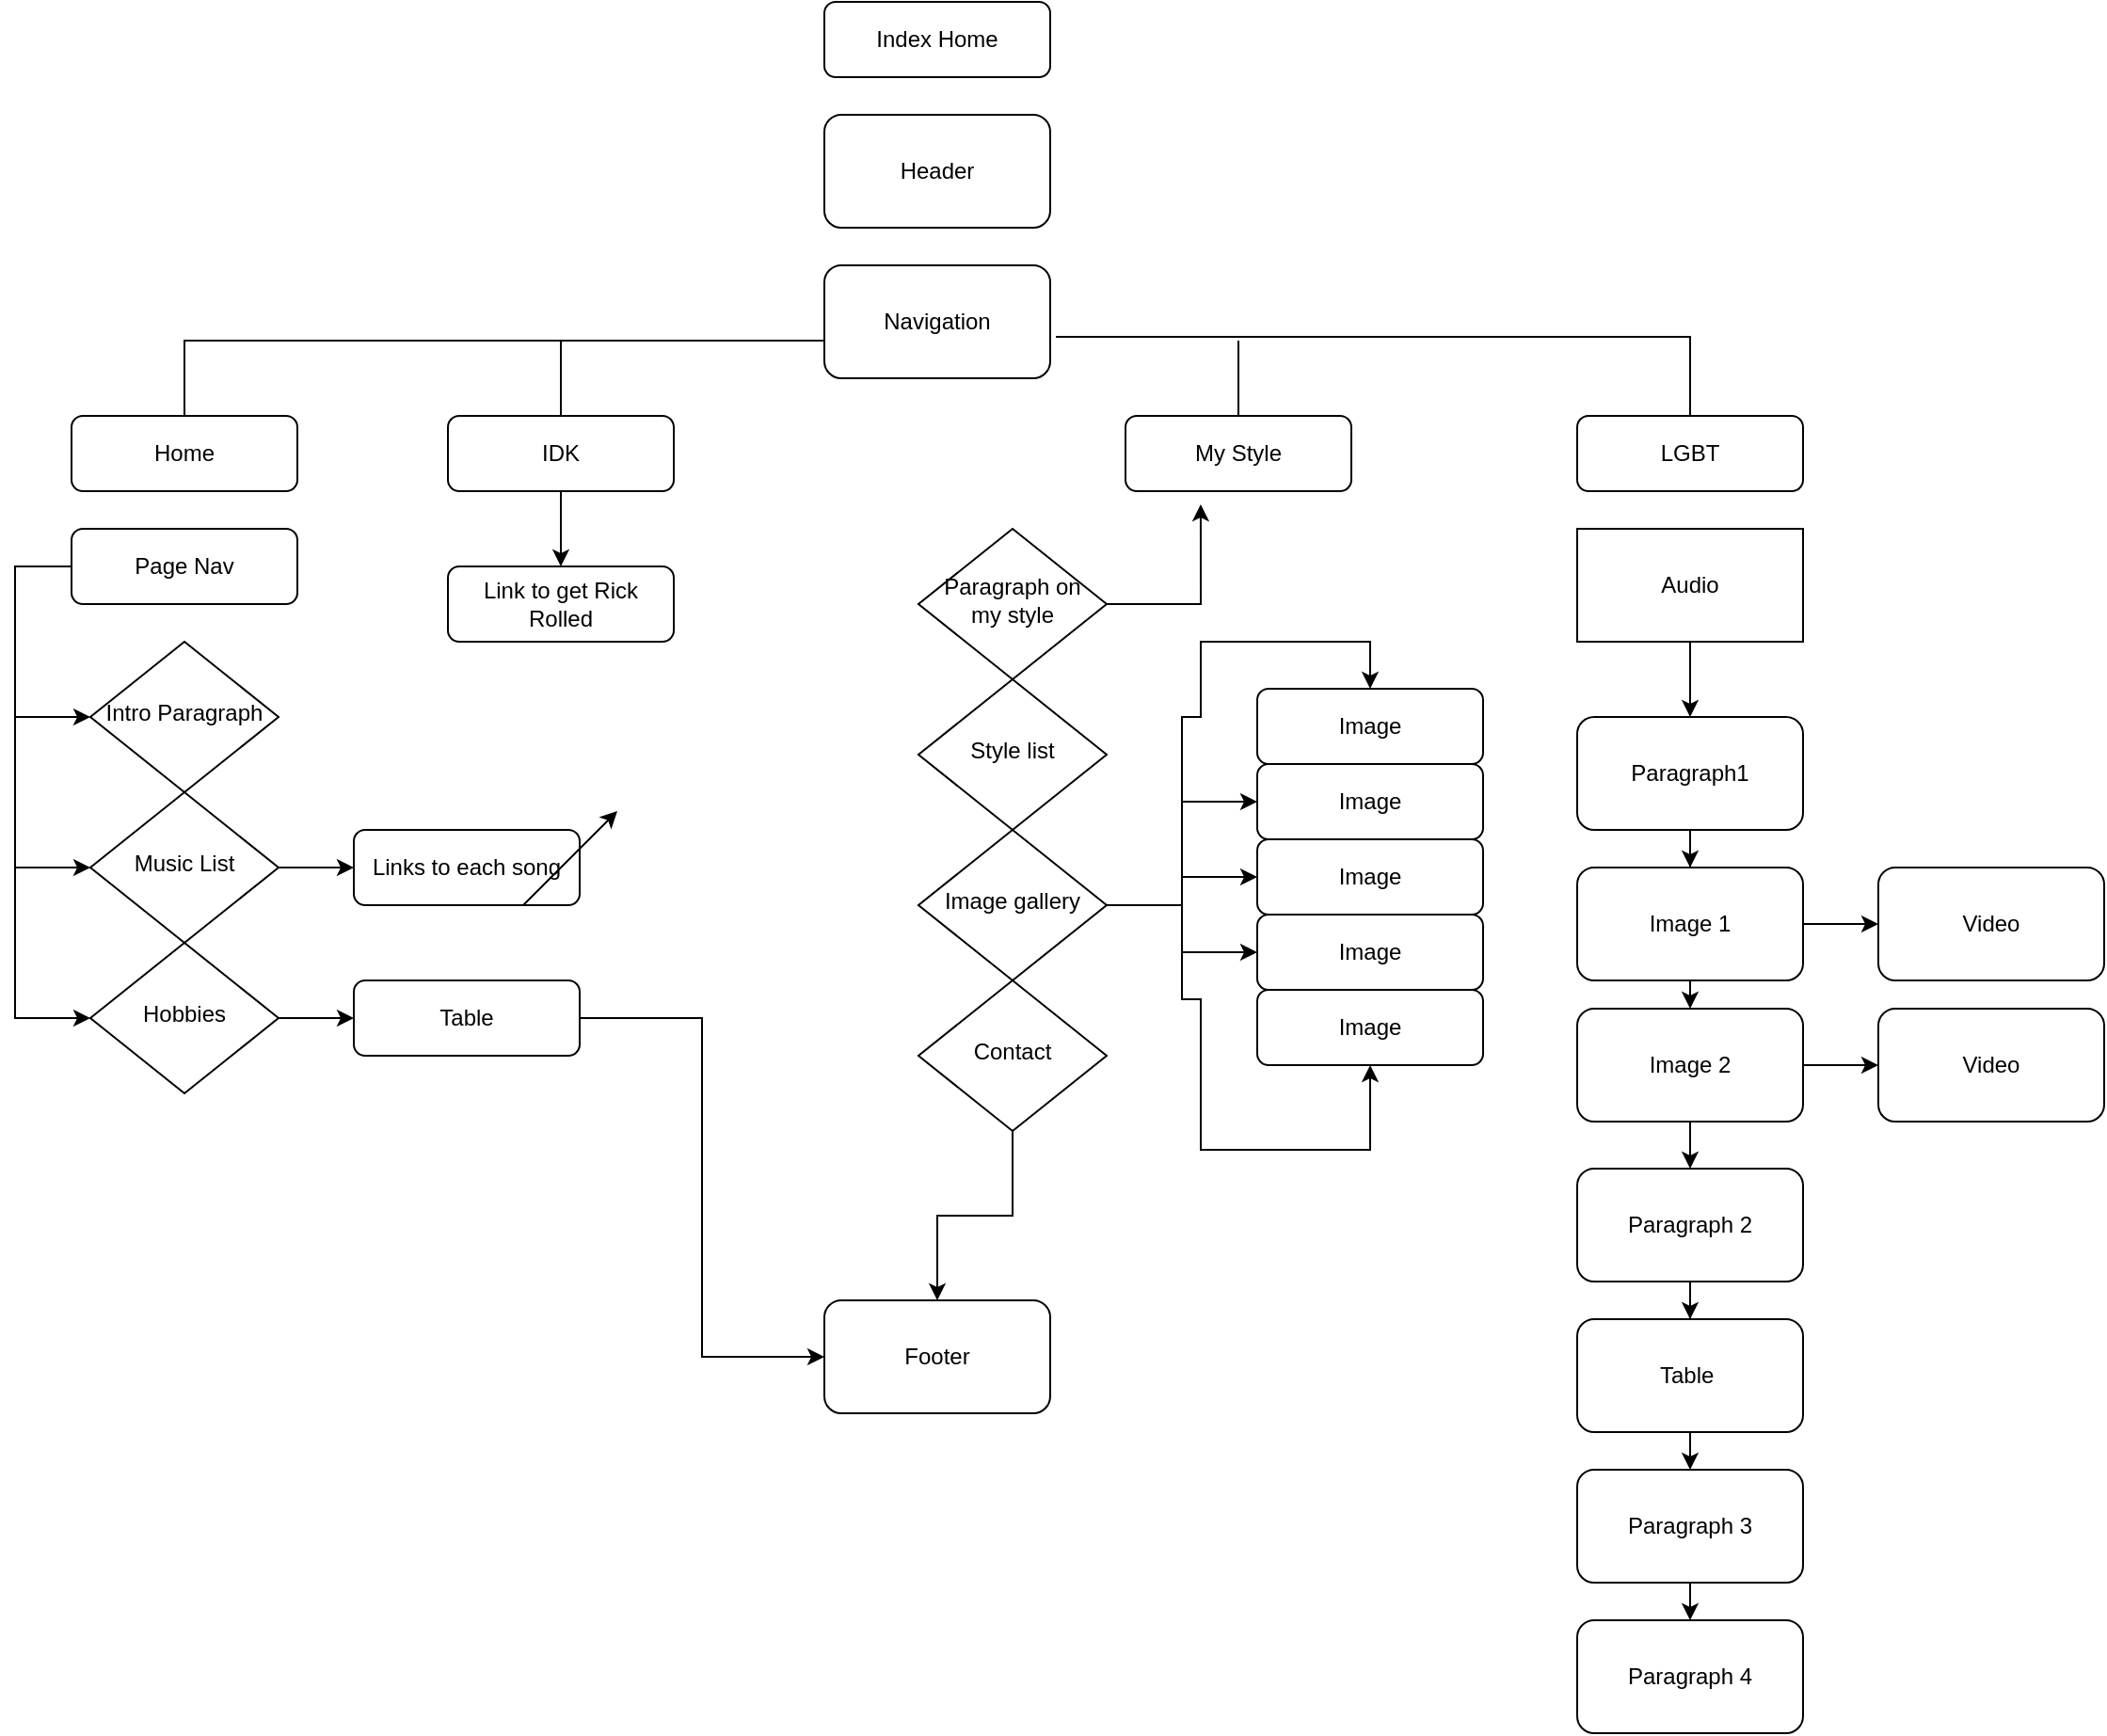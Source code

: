 <mxfile version="15.5.7" type="github">
  <diagram id="C5RBs43oDa-KdzZeNtuy" name="Page-1">
    <mxGraphModel dx="868" dy="482" grid="1" gridSize="10" guides="1" tooltips="1" connect="1" arrows="1" fold="1" page="1" pageScale="1" pageWidth="827" pageHeight="1169" math="0" shadow="0">
      <root>
        <mxCell id="WIyWlLk6GJQsqaUBKTNV-0" />
        <mxCell id="WIyWlLk6GJQsqaUBKTNV-1" parent="WIyWlLk6GJQsqaUBKTNV-0" />
        <mxCell id="WIyWlLk6GJQsqaUBKTNV-3" value="Index Home" style="rounded=1;whiteSpace=wrap;html=1;fontSize=12;glass=0;strokeWidth=1;shadow=0;" parent="WIyWlLk6GJQsqaUBKTNV-1" vertex="1">
          <mxGeometry x="520" y="20" width="120" height="40" as="geometry" />
        </mxCell>
        <mxCell id="WIyWlLk6GJQsqaUBKTNV-6" value="Intro Paragraph" style="rhombus;whiteSpace=wrap;html=1;shadow=0;fontFamily=Helvetica;fontSize=12;align=center;strokeWidth=1;spacing=6;spacingTop=-4;" parent="WIyWlLk6GJQsqaUBKTNV-1" vertex="1">
          <mxGeometry x="130" y="360" width="100" height="80" as="geometry" />
        </mxCell>
        <mxCell id="WIyWlLk6GJQsqaUBKTNV-7" value="Home" style="rounded=1;whiteSpace=wrap;html=1;fontSize=12;glass=0;strokeWidth=1;shadow=0;" parent="WIyWlLk6GJQsqaUBKTNV-1" vertex="1">
          <mxGeometry x="120" y="240" width="120" height="40" as="geometry" />
        </mxCell>
        <mxCell id="OWJtN39UtqV0IVS7BHwt-12" value="" style="edgeStyle=orthogonalEdgeStyle;rounded=0;orthogonalLoop=1;jettySize=auto;html=1;entryX=0.333;entryY=1.175;entryDx=0;entryDy=0;entryPerimeter=0;" edge="1" parent="WIyWlLk6GJQsqaUBKTNV-1" source="WIyWlLk6GJQsqaUBKTNV-10" target="0Y7FkQb1mfQwZkYvNu1i-2">
          <mxGeometry relative="1" as="geometry" />
        </mxCell>
        <mxCell id="WIyWlLk6GJQsqaUBKTNV-10" value="Paragraph on my style" style="rhombus;whiteSpace=wrap;html=1;shadow=0;fontFamily=Helvetica;fontSize=12;align=center;strokeWidth=1;spacing=6;spacingTop=-4;" parent="WIyWlLk6GJQsqaUBKTNV-1" vertex="1">
          <mxGeometry x="570" y="300" width="100" height="80" as="geometry" />
        </mxCell>
        <mxCell id="OWJtN39UtqV0IVS7BHwt-20" style="edgeStyle=orthogonalEdgeStyle;rounded=0;orthogonalLoop=1;jettySize=auto;html=1;entryX=0;entryY=0.5;entryDx=0;entryDy=0;" edge="1" parent="WIyWlLk6GJQsqaUBKTNV-1" source="WIyWlLk6GJQsqaUBKTNV-11" target="0Y7FkQb1mfQwZkYvNu1i-4">
          <mxGeometry relative="1" as="geometry">
            <Array as="points">
              <mxPoint x="90" y="320" />
              <mxPoint x="90" y="560" />
            </Array>
          </mxGeometry>
        </mxCell>
        <mxCell id="WIyWlLk6GJQsqaUBKTNV-11" value="Page Nav" style="rounded=1;whiteSpace=wrap;html=1;fontSize=12;glass=0;strokeWidth=1;shadow=0;" parent="WIyWlLk6GJQsqaUBKTNV-1" vertex="1">
          <mxGeometry x="120" y="300" width="120" height="40" as="geometry" />
        </mxCell>
        <mxCell id="WIyWlLk6GJQsqaUBKTNV-12" value="Link to get Rick Rolled" style="rounded=1;whiteSpace=wrap;html=1;fontSize=12;glass=0;strokeWidth=1;shadow=0;" parent="WIyWlLk6GJQsqaUBKTNV-1" vertex="1">
          <mxGeometry x="320" y="320" width="120" height="40" as="geometry" />
        </mxCell>
        <mxCell id="a3GKjRGJWeOGh6iZVuP2-44" style="edgeStyle=orthogonalEdgeStyle;rounded=0;orthogonalLoop=1;jettySize=auto;html=1;entryX=0.5;entryY=0;entryDx=0;entryDy=0;" parent="WIyWlLk6GJQsqaUBKTNV-1" source="0Y7FkQb1mfQwZkYvNu1i-0" target="WIyWlLk6GJQsqaUBKTNV-12" edge="1">
          <mxGeometry relative="1" as="geometry" />
        </mxCell>
        <mxCell id="0Y7FkQb1mfQwZkYvNu1i-0" value="IDK" style="rounded=1;whiteSpace=wrap;html=1;fontSize=12;glass=0;strokeWidth=1;shadow=0;" parent="WIyWlLk6GJQsqaUBKTNV-1" vertex="1">
          <mxGeometry x="320" y="240" width="120" height="40" as="geometry" />
        </mxCell>
        <mxCell id="0Y7FkQb1mfQwZkYvNu1i-1" value="LGBT" style="rounded=1;whiteSpace=wrap;html=1;fontSize=12;glass=0;strokeWidth=1;shadow=0;" parent="WIyWlLk6GJQsqaUBKTNV-1" vertex="1">
          <mxGeometry x="920" y="240" width="120" height="40" as="geometry" />
        </mxCell>
        <mxCell id="0Y7FkQb1mfQwZkYvNu1i-2" value="My Style" style="rounded=1;whiteSpace=wrap;html=1;fontSize=12;glass=0;strokeWidth=1;shadow=0;" parent="WIyWlLk6GJQsqaUBKTNV-1" vertex="1">
          <mxGeometry x="680" y="240" width="120" height="40" as="geometry" />
        </mxCell>
        <mxCell id="iEm-wwM7q4pxqRBO0HhZ-6" value="" style="edgeStyle=orthogonalEdgeStyle;rounded=0;orthogonalLoop=1;jettySize=auto;html=1;" parent="WIyWlLk6GJQsqaUBKTNV-1" source="0Y7FkQb1mfQwZkYvNu1i-3" target="iEm-wwM7q4pxqRBO0HhZ-4" edge="1">
          <mxGeometry relative="1" as="geometry" />
        </mxCell>
        <mxCell id="0Y7FkQb1mfQwZkYvNu1i-3" value="Music List" style="rhombus;whiteSpace=wrap;html=1;shadow=0;fontFamily=Helvetica;fontSize=12;align=center;strokeWidth=1;spacing=6;spacingTop=-4;" parent="WIyWlLk6GJQsqaUBKTNV-1" vertex="1">
          <mxGeometry x="130" y="440" width="100" height="80" as="geometry" />
        </mxCell>
        <mxCell id="iEm-wwM7q4pxqRBO0HhZ-7" value="" style="edgeStyle=orthogonalEdgeStyle;rounded=0;orthogonalLoop=1;jettySize=auto;html=1;" parent="WIyWlLk6GJQsqaUBKTNV-1" source="0Y7FkQb1mfQwZkYvNu1i-4" target="iEm-wwM7q4pxqRBO0HhZ-5" edge="1">
          <mxGeometry relative="1" as="geometry" />
        </mxCell>
        <mxCell id="0Y7FkQb1mfQwZkYvNu1i-4" value="Hobbies" style="rhombus;whiteSpace=wrap;html=1;shadow=0;fontFamily=Helvetica;fontSize=12;align=center;strokeWidth=1;spacing=6;spacingTop=-4;" parent="WIyWlLk6GJQsqaUBKTNV-1" vertex="1">
          <mxGeometry x="130" y="520" width="100" height="80" as="geometry" />
        </mxCell>
        <mxCell id="a3GKjRGJWeOGh6iZVuP2-0" value="" style="edgeStyle=orthogonalEdgeStyle;rounded=0;orthogonalLoop=1;jettySize=auto;html=1;" parent="WIyWlLk6GJQsqaUBKTNV-1" source="a3GKjRGJWeOGh6iZVuP2-1" target="a3GKjRGJWeOGh6iZVuP2-17" edge="1">
          <mxGeometry relative="1" as="geometry" />
        </mxCell>
        <mxCell id="a3GKjRGJWeOGh6iZVuP2-1" value="Paragraph1" style="whiteSpace=wrap;html=1;rounded=1;shadow=0;strokeWidth=1;glass=0;" parent="WIyWlLk6GJQsqaUBKTNV-1" vertex="1">
          <mxGeometry x="920" y="400" width="120" height="60" as="geometry" />
        </mxCell>
        <mxCell id="a3GKjRGJWeOGh6iZVuP2-4" value="Header" style="rounded=1;whiteSpace=wrap;html=1;" parent="WIyWlLk6GJQsqaUBKTNV-1" vertex="1">
          <mxGeometry x="520" y="80" width="120" height="60" as="geometry" />
        </mxCell>
        <mxCell id="a3GKjRGJWeOGh6iZVuP2-41" value="" style="edgeStyle=orthogonalEdgeStyle;rounded=0;orthogonalLoop=1;jettySize=auto;html=1;" parent="WIyWlLk6GJQsqaUBKTNV-1" source="a3GKjRGJWeOGh6iZVuP2-8" target="a3GKjRGJWeOGh6iZVuP2-1" edge="1">
          <mxGeometry relative="1" as="geometry" />
        </mxCell>
        <mxCell id="a3GKjRGJWeOGh6iZVuP2-8" value="Audio" style="rounded=0;whiteSpace=wrap;html=1;" parent="WIyWlLk6GJQsqaUBKTNV-1" vertex="1">
          <mxGeometry x="920" y="300" width="120" height="60" as="geometry" />
        </mxCell>
        <mxCell id="a3GKjRGJWeOGh6iZVuP2-11" value="Navigation" style="whiteSpace=wrap;html=1;rounded=1;" parent="WIyWlLk6GJQsqaUBKTNV-1" vertex="1">
          <mxGeometry x="520" y="160" width="120" height="60" as="geometry" />
        </mxCell>
        <mxCell id="a3GKjRGJWeOGh6iZVuP2-15" style="edgeStyle=orthogonalEdgeStyle;rounded=0;orthogonalLoop=1;jettySize=auto;html=1;exitX=1;exitY=0.5;exitDx=0;exitDy=0;entryX=0;entryY=0.5;entryDx=0;entryDy=0;" parent="WIyWlLk6GJQsqaUBKTNV-1" source="a3GKjRGJWeOGh6iZVuP2-17" target="a3GKjRGJWeOGh6iZVuP2-23" edge="1">
          <mxGeometry relative="1" as="geometry" />
        </mxCell>
        <mxCell id="a3GKjRGJWeOGh6iZVuP2-16" style="edgeStyle=orthogonalEdgeStyle;rounded=0;orthogonalLoop=1;jettySize=auto;html=1;exitX=0.5;exitY=1;exitDx=0;exitDy=0;entryX=0.5;entryY=0;entryDx=0;entryDy=0;" parent="WIyWlLk6GJQsqaUBKTNV-1" source="a3GKjRGJWeOGh6iZVuP2-17" target="a3GKjRGJWeOGh6iZVuP2-20" edge="1">
          <mxGeometry relative="1" as="geometry" />
        </mxCell>
        <mxCell id="a3GKjRGJWeOGh6iZVuP2-17" value="Image 1" style="whiteSpace=wrap;html=1;rounded=1;shadow=0;strokeWidth=1;glass=0;" parent="WIyWlLk6GJQsqaUBKTNV-1" vertex="1">
          <mxGeometry x="920" y="480" width="120" height="60" as="geometry" />
        </mxCell>
        <mxCell id="a3GKjRGJWeOGh6iZVuP2-18" style="edgeStyle=orthogonalEdgeStyle;rounded=0;orthogonalLoop=1;jettySize=auto;html=1;exitX=1;exitY=0.5;exitDx=0;exitDy=0;entryX=0;entryY=0.5;entryDx=0;entryDy=0;" parent="WIyWlLk6GJQsqaUBKTNV-1" source="a3GKjRGJWeOGh6iZVuP2-20" target="a3GKjRGJWeOGh6iZVuP2-24" edge="1">
          <mxGeometry relative="1" as="geometry" />
        </mxCell>
        <mxCell id="a3GKjRGJWeOGh6iZVuP2-19" style="edgeStyle=orthogonalEdgeStyle;rounded=0;orthogonalLoop=1;jettySize=auto;html=1;exitX=0.5;exitY=1;exitDx=0;exitDy=0;entryX=0.5;entryY=0;entryDx=0;entryDy=0;" parent="WIyWlLk6GJQsqaUBKTNV-1" source="a3GKjRGJWeOGh6iZVuP2-20" target="a3GKjRGJWeOGh6iZVuP2-22" edge="1">
          <mxGeometry relative="1" as="geometry" />
        </mxCell>
        <mxCell id="a3GKjRGJWeOGh6iZVuP2-20" value="Image 2" style="whiteSpace=wrap;html=1;rounded=1;shadow=0;strokeWidth=1;glass=0;" parent="WIyWlLk6GJQsqaUBKTNV-1" vertex="1">
          <mxGeometry x="920" y="555" width="120" height="60" as="geometry" />
        </mxCell>
        <mxCell id="a3GKjRGJWeOGh6iZVuP2-40" value="" style="edgeStyle=orthogonalEdgeStyle;rounded=0;orthogonalLoop=1;jettySize=auto;html=1;" parent="WIyWlLk6GJQsqaUBKTNV-1" source="a3GKjRGJWeOGh6iZVuP2-22" target="a3GKjRGJWeOGh6iZVuP2-34" edge="1">
          <mxGeometry relative="1" as="geometry" />
        </mxCell>
        <mxCell id="a3GKjRGJWeOGh6iZVuP2-22" value="Paragraph 2" style="whiteSpace=wrap;html=1;rounded=1;shadow=0;strokeWidth=1;glass=0;" parent="WIyWlLk6GJQsqaUBKTNV-1" vertex="1">
          <mxGeometry x="920" y="640" width="120" height="60" as="geometry" />
        </mxCell>
        <mxCell id="a3GKjRGJWeOGh6iZVuP2-23" value="Video" style="whiteSpace=wrap;html=1;rounded=1;shadow=0;strokeWidth=1;glass=0;" parent="WIyWlLk6GJQsqaUBKTNV-1" vertex="1">
          <mxGeometry x="1080" y="480" width="120" height="60" as="geometry" />
        </mxCell>
        <mxCell id="a3GKjRGJWeOGh6iZVuP2-24" value="Video" style="whiteSpace=wrap;html=1;rounded=1;shadow=0;strokeWidth=1;glass=0;" parent="WIyWlLk6GJQsqaUBKTNV-1" vertex="1">
          <mxGeometry x="1080" y="555" width="120" height="60" as="geometry" />
        </mxCell>
        <mxCell id="a3GKjRGJWeOGh6iZVuP2-33" style="edgeStyle=orthogonalEdgeStyle;rounded=0;orthogonalLoop=1;jettySize=auto;html=1;exitX=0.5;exitY=1;exitDx=0;exitDy=0;entryX=0.5;entryY=0;entryDx=0;entryDy=0;" parent="WIyWlLk6GJQsqaUBKTNV-1" source="a3GKjRGJWeOGh6iZVuP2-34" target="a3GKjRGJWeOGh6iZVuP2-36" edge="1">
          <mxGeometry relative="1" as="geometry" />
        </mxCell>
        <mxCell id="a3GKjRGJWeOGh6iZVuP2-34" value="Table&amp;nbsp;" style="rounded=1;whiteSpace=wrap;html=1;" parent="WIyWlLk6GJQsqaUBKTNV-1" vertex="1">
          <mxGeometry x="920" y="720" width="120" height="60" as="geometry" />
        </mxCell>
        <mxCell id="a3GKjRGJWeOGh6iZVuP2-35" style="edgeStyle=orthogonalEdgeStyle;rounded=0;orthogonalLoop=1;jettySize=auto;html=1;exitX=0.5;exitY=1;exitDx=0;exitDy=0;entryX=0.5;entryY=0;entryDx=0;entryDy=0;" parent="WIyWlLk6GJQsqaUBKTNV-1" source="a3GKjRGJWeOGh6iZVuP2-36" target="a3GKjRGJWeOGh6iZVuP2-38" edge="1">
          <mxGeometry relative="1" as="geometry" />
        </mxCell>
        <mxCell id="a3GKjRGJWeOGh6iZVuP2-36" value="Paragraph 3" style="whiteSpace=wrap;html=1;rounded=1;shadow=0;strokeWidth=1;glass=0;" parent="WIyWlLk6GJQsqaUBKTNV-1" vertex="1">
          <mxGeometry x="920" y="800" width="120" height="60" as="geometry" />
        </mxCell>
        <mxCell id="a3GKjRGJWeOGh6iZVuP2-38" value="Paragraph 4" style="whiteSpace=wrap;html=1;rounded=1;shadow=0;strokeWidth=1;glass=0;" parent="WIyWlLk6GJQsqaUBKTNV-1" vertex="1">
          <mxGeometry x="920" y="880" width="120" height="60" as="geometry" />
        </mxCell>
        <mxCell id="a3GKjRGJWeOGh6iZVuP2-39" value="Footer" style="whiteSpace=wrap;html=1;rounded=1;shadow=0;strokeWidth=1;glass=0;" parent="WIyWlLk6GJQsqaUBKTNV-1" vertex="1">
          <mxGeometry x="520" y="710" width="120" height="60" as="geometry" />
        </mxCell>
        <mxCell id="iEm-wwM7q4pxqRBO0HhZ-0" value="Style list" style="rhombus;whiteSpace=wrap;html=1;shadow=0;fontFamily=Helvetica;fontSize=12;align=center;strokeWidth=1;spacing=6;spacingTop=-4;" parent="WIyWlLk6GJQsqaUBKTNV-1" vertex="1">
          <mxGeometry x="570" y="380" width="100" height="80" as="geometry" />
        </mxCell>
        <mxCell id="OWJtN39UtqV0IVS7BHwt-13" value="" style="edgeStyle=orthogonalEdgeStyle;rounded=0;orthogonalLoop=1;jettySize=auto;html=1;" edge="1" parent="WIyWlLk6GJQsqaUBKTNV-1" source="iEm-wwM7q4pxqRBO0HhZ-1" target="OWJtN39UtqV0IVS7BHwt-9">
          <mxGeometry relative="1" as="geometry">
            <Array as="points">
              <mxPoint x="710" y="500" />
              <mxPoint x="710" y="525" />
            </Array>
          </mxGeometry>
        </mxCell>
        <mxCell id="iEm-wwM7q4pxqRBO0HhZ-1" value="Image gallery" style="rhombus;whiteSpace=wrap;html=1;shadow=0;fontFamily=Helvetica;fontSize=12;align=center;strokeWidth=1;spacing=6;spacingTop=-4;" parent="WIyWlLk6GJQsqaUBKTNV-1" vertex="1">
          <mxGeometry x="570" y="460" width="100" height="80" as="geometry" />
        </mxCell>
        <mxCell id="OWJtN39UtqV0IVS7BHwt-18" style="edgeStyle=orthogonalEdgeStyle;rounded=0;orthogonalLoop=1;jettySize=auto;html=1;entryX=0.5;entryY=0;entryDx=0;entryDy=0;" edge="1" parent="WIyWlLk6GJQsqaUBKTNV-1" source="iEm-wwM7q4pxqRBO0HhZ-2" target="a3GKjRGJWeOGh6iZVuP2-39">
          <mxGeometry relative="1" as="geometry" />
        </mxCell>
        <mxCell id="iEm-wwM7q4pxqRBO0HhZ-2" value="Contact" style="rhombus;whiteSpace=wrap;html=1;shadow=0;fontFamily=Helvetica;fontSize=12;align=center;strokeWidth=1;spacing=6;spacingTop=-4;" parent="WIyWlLk6GJQsqaUBKTNV-1" vertex="1">
          <mxGeometry x="570" y="540" width="100" height="80" as="geometry" />
        </mxCell>
        <mxCell id="iEm-wwM7q4pxqRBO0HhZ-3" value="Image" style="rounded=1;whiteSpace=wrap;html=1;fontSize=12;glass=0;strokeWidth=1;shadow=0;" parent="WIyWlLk6GJQsqaUBKTNV-1" vertex="1">
          <mxGeometry x="750" y="385" width="120" height="40" as="geometry" />
        </mxCell>
        <mxCell id="iEm-wwM7q4pxqRBO0HhZ-4" value="Links to each song" style="rounded=1;whiteSpace=wrap;html=1;fontSize=12;glass=0;strokeWidth=1;shadow=0;" parent="WIyWlLk6GJQsqaUBKTNV-1" vertex="1">
          <mxGeometry x="270" y="460" width="120" height="40" as="geometry" />
        </mxCell>
        <mxCell id="OWJtN39UtqV0IVS7BHwt-19" style="edgeStyle=orthogonalEdgeStyle;rounded=0;orthogonalLoop=1;jettySize=auto;html=1;entryX=0;entryY=0.5;entryDx=0;entryDy=0;" edge="1" parent="WIyWlLk6GJQsqaUBKTNV-1" source="iEm-wwM7q4pxqRBO0HhZ-5" target="a3GKjRGJWeOGh6iZVuP2-39">
          <mxGeometry relative="1" as="geometry" />
        </mxCell>
        <mxCell id="iEm-wwM7q4pxqRBO0HhZ-5" value="Table" style="rounded=1;whiteSpace=wrap;html=1;fontSize=12;glass=0;strokeWidth=1;shadow=0;" parent="WIyWlLk6GJQsqaUBKTNV-1" vertex="1">
          <mxGeometry x="270" y="540" width="120" height="40" as="geometry" />
        </mxCell>
        <mxCell id="OWJtN39UtqV0IVS7BHwt-2" value="" style="endArrow=none;html=1;rounded=0;exitX=0.5;exitY=0;exitDx=0;exitDy=0;" edge="1" parent="WIyWlLk6GJQsqaUBKTNV-1" source="WIyWlLk6GJQsqaUBKTNV-7">
          <mxGeometry width="50" height="50" relative="1" as="geometry">
            <mxPoint x="500" y="300" as="sourcePoint" />
            <mxPoint x="520" y="200" as="targetPoint" />
            <Array as="points">
              <mxPoint x="180" y="200" />
            </Array>
          </mxGeometry>
        </mxCell>
        <mxCell id="OWJtN39UtqV0IVS7BHwt-4" value="" style="endArrow=none;html=1;rounded=0;exitX=1.025;exitY=0.633;exitDx=0;exitDy=0;exitPerimeter=0;entryX=0.5;entryY=0;entryDx=0;entryDy=0;" edge="1" parent="WIyWlLk6GJQsqaUBKTNV-1" source="a3GKjRGJWeOGh6iZVuP2-11" target="0Y7FkQb1mfQwZkYvNu1i-1">
          <mxGeometry width="50" height="50" relative="1" as="geometry">
            <mxPoint x="760" y="200" as="sourcePoint" />
            <mxPoint x="990" y="198" as="targetPoint" />
            <Array as="points">
              <mxPoint x="980" y="198" />
            </Array>
          </mxGeometry>
        </mxCell>
        <mxCell id="OWJtN39UtqV0IVS7BHwt-5" value="" style="endArrow=none;html=1;rounded=0;exitX=0.5;exitY=0;exitDx=0;exitDy=0;" edge="1" parent="WIyWlLk6GJQsqaUBKTNV-1" source="0Y7FkQb1mfQwZkYvNu1i-0">
          <mxGeometry width="50" height="50" relative="1" as="geometry">
            <mxPoint x="340" y="250" as="sourcePoint" />
            <mxPoint x="380" y="200" as="targetPoint" />
          </mxGeometry>
        </mxCell>
        <mxCell id="OWJtN39UtqV0IVS7BHwt-6" value="" style="endArrow=none;html=1;rounded=0;exitX=0.5;exitY=0;exitDx=0;exitDy=0;" edge="1" parent="WIyWlLk6GJQsqaUBKTNV-1" source="0Y7FkQb1mfQwZkYvNu1i-2">
          <mxGeometry width="50" height="50" relative="1" as="geometry">
            <mxPoint x="390" y="250" as="sourcePoint" />
            <mxPoint x="740" y="200" as="targetPoint" />
            <Array as="points" />
          </mxGeometry>
        </mxCell>
        <mxCell id="OWJtN39UtqV0IVS7BHwt-7" value="Image" style="rounded=1;whiteSpace=wrap;html=1;fontSize=12;glass=0;strokeWidth=1;shadow=0;" vertex="1" parent="WIyWlLk6GJQsqaUBKTNV-1">
          <mxGeometry x="750" y="425" width="120" height="40" as="geometry" />
        </mxCell>
        <mxCell id="OWJtN39UtqV0IVS7BHwt-8" value="Image" style="rounded=1;whiteSpace=wrap;html=1;fontSize=12;glass=0;strokeWidth=1;shadow=0;" vertex="1" parent="WIyWlLk6GJQsqaUBKTNV-1">
          <mxGeometry x="750" y="465" width="120" height="40" as="geometry" />
        </mxCell>
        <mxCell id="OWJtN39UtqV0IVS7BHwt-9" value="Image" style="rounded=1;whiteSpace=wrap;html=1;fontSize=12;glass=0;strokeWidth=1;shadow=0;" vertex="1" parent="WIyWlLk6GJQsqaUBKTNV-1">
          <mxGeometry x="750" y="505" width="120" height="40" as="geometry" />
        </mxCell>
        <mxCell id="OWJtN39UtqV0IVS7BHwt-10" value="Image" style="rounded=1;whiteSpace=wrap;html=1;fontSize=12;glass=0;strokeWidth=1;shadow=0;" vertex="1" parent="WIyWlLk6GJQsqaUBKTNV-1">
          <mxGeometry x="750" y="545" width="120" height="40" as="geometry" />
        </mxCell>
        <mxCell id="OWJtN39UtqV0IVS7BHwt-14" value="" style="edgeStyle=orthogonalEdgeStyle;rounded=0;orthogonalLoop=1;jettySize=auto;html=1;entryX=0.5;entryY=1;entryDx=0;entryDy=0;" edge="1" parent="WIyWlLk6GJQsqaUBKTNV-1" target="OWJtN39UtqV0IVS7BHwt-10">
          <mxGeometry relative="1" as="geometry">
            <mxPoint x="710" y="510" as="sourcePoint" />
            <mxPoint x="820" y="610" as="targetPoint" />
            <Array as="points">
              <mxPoint x="710" y="550" />
              <mxPoint x="720" y="550" />
              <mxPoint x="720" y="630" />
              <mxPoint x="810" y="630" />
            </Array>
          </mxGeometry>
        </mxCell>
        <mxCell id="OWJtN39UtqV0IVS7BHwt-15" value="" style="edgeStyle=orthogonalEdgeStyle;rounded=0;orthogonalLoop=1;jettySize=auto;html=1;entryX=0.5;entryY=0;entryDx=0;entryDy=0;" edge="1" parent="WIyWlLk6GJQsqaUBKTNV-1" target="iEm-wwM7q4pxqRBO0HhZ-3">
          <mxGeometry relative="1" as="geometry">
            <mxPoint x="710" y="500" as="sourcePoint" />
            <mxPoint x="760" y="360" as="targetPoint" />
            <Array as="points">
              <mxPoint x="710" y="400" />
              <mxPoint x="720" y="400" />
              <mxPoint x="720" y="360" />
              <mxPoint x="810" y="360" />
            </Array>
          </mxGeometry>
        </mxCell>
        <mxCell id="OWJtN39UtqV0IVS7BHwt-16" value="" style="endArrow=classic;html=1;rounded=0;entryX=0;entryY=0.5;entryDx=0;entryDy=0;" edge="1" parent="WIyWlLk6GJQsqaUBKTNV-1" target="OWJtN39UtqV0IVS7BHwt-7">
          <mxGeometry width="50" height="50" relative="1" as="geometry">
            <mxPoint x="710" y="445" as="sourcePoint" />
            <mxPoint x="720" y="380" as="targetPoint" />
          </mxGeometry>
        </mxCell>
        <mxCell id="OWJtN39UtqV0IVS7BHwt-17" value="" style="endArrow=classic;html=1;rounded=0;entryX=0;entryY=0.5;entryDx=0;entryDy=0;" edge="1" parent="WIyWlLk6GJQsqaUBKTNV-1" target="OWJtN39UtqV0IVS7BHwt-8">
          <mxGeometry width="50" height="50" relative="1" as="geometry">
            <mxPoint x="710" y="485" as="sourcePoint" />
            <mxPoint x="760" y="455" as="targetPoint" />
          </mxGeometry>
        </mxCell>
        <mxCell id="OWJtN39UtqV0IVS7BHwt-21" value="" style="endArrow=classic;html=1;rounded=0;" edge="1" parent="WIyWlLk6GJQsqaUBKTNV-1">
          <mxGeometry width="50" height="50" relative="1" as="geometry">
            <mxPoint x="360" y="500" as="sourcePoint" />
            <mxPoint x="410" y="450" as="targetPoint" />
          </mxGeometry>
        </mxCell>
        <mxCell id="OWJtN39UtqV0IVS7BHwt-22" value="" style="endArrow=classic;html=1;rounded=0;entryX=0;entryY=0.5;entryDx=0;entryDy=0;" edge="1" parent="WIyWlLk6GJQsqaUBKTNV-1">
          <mxGeometry width="50" height="50" relative="1" as="geometry">
            <mxPoint x="90" y="480" as="sourcePoint" />
            <mxPoint x="130" y="480" as="targetPoint" />
          </mxGeometry>
        </mxCell>
        <mxCell id="OWJtN39UtqV0IVS7BHwt-23" value="" style="endArrow=classic;html=1;rounded=0;entryX=0;entryY=0.5;entryDx=0;entryDy=0;" edge="1" parent="WIyWlLk6GJQsqaUBKTNV-1">
          <mxGeometry width="50" height="50" relative="1" as="geometry">
            <mxPoint x="90" y="400" as="sourcePoint" />
            <mxPoint x="130" y="400" as="targetPoint" />
          </mxGeometry>
        </mxCell>
      </root>
    </mxGraphModel>
  </diagram>
</mxfile>

